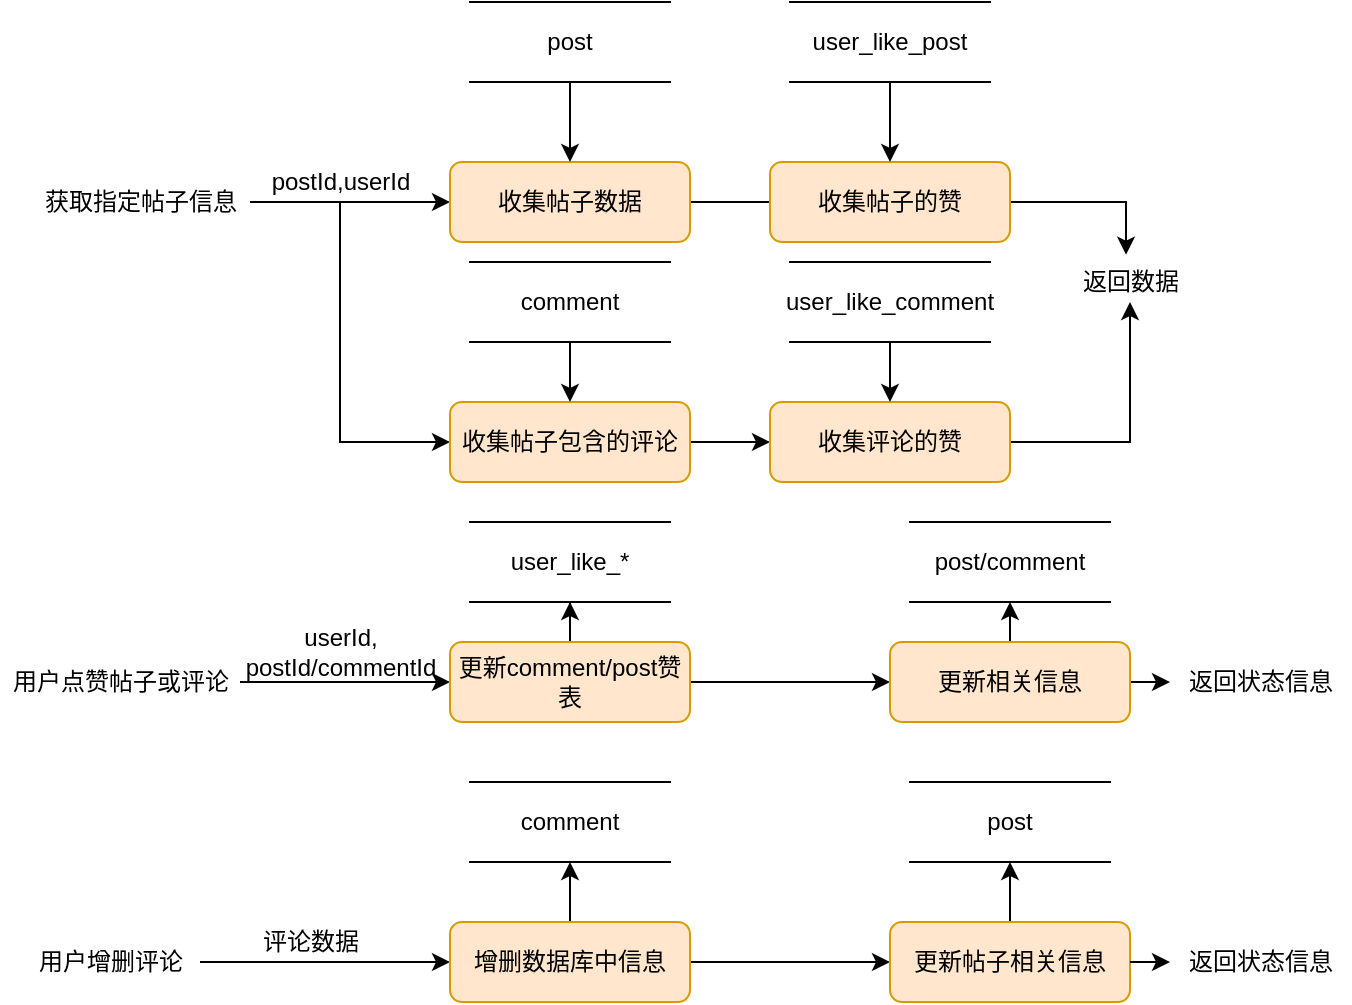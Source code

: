 <mxfile version="16.5.1" type="device"><diagram id="Uelsb5AczGIjq5M8WKng" name="第 1 页"><mxGraphModel dx="958" dy="734" grid="1" gridSize="10" guides="1" tooltips="1" connect="1" arrows="1" fold="1" page="1" pageScale="1" pageWidth="1920" pageHeight="1200" math="0" shadow="0"><root><mxCell id="0"/><mxCell id="1" parent="0"/><mxCell id="vBpqwtrbgv6sKkE5qOGQ-1" style="edgeStyle=orthogonalEdgeStyle;rounded=0;orthogonalLoop=1;jettySize=auto;html=1;entryX=0;entryY=0.5;entryDx=0;entryDy=0;" edge="1" parent="1" source="vBpqwtrbgv6sKkE5qOGQ-2" target="vBpqwtrbgv6sKkE5qOGQ-4"><mxGeometry relative="1" as="geometry"/></mxCell><mxCell id="vBpqwtrbgv6sKkE5qOGQ-2" value="获取指定帖子信息" style="text;html=1;align=center;verticalAlign=middle;resizable=0;points=[];autosize=1;strokeColor=none;fillColor=none;" vertex="1" parent="1"><mxGeometry x="110" y="230" width="110" height="20" as="geometry"/></mxCell><mxCell id="vBpqwtrbgv6sKkE5qOGQ-3" style="edgeStyle=orthogonalEdgeStyle;rounded=0;orthogonalLoop=1;jettySize=auto;html=1;exitX=1;exitY=0.5;exitDx=0;exitDy=0;entryX=0.467;entryY=-0.183;entryDx=0;entryDy=0;entryPerimeter=0;" edge="1" parent="1" source="vBpqwtrbgv6sKkE5qOGQ-4" target="vBpqwtrbgv6sKkE5qOGQ-15"><mxGeometry relative="1" as="geometry"/></mxCell><mxCell id="vBpqwtrbgv6sKkE5qOGQ-4" value="收集帖子数据" style="rounded=1;whiteSpace=wrap;html=1;fillColor=#ffe6cc;strokeColor=#d79b00;" vertex="1" parent="1"><mxGeometry x="320" y="220" width="120" height="40" as="geometry"/></mxCell><mxCell id="vBpqwtrbgv6sKkE5qOGQ-5" style="edgeStyle=orthogonalEdgeStyle;rounded=0;orthogonalLoop=1;jettySize=auto;html=1;entryX=0;entryY=0.5;entryDx=0;entryDy=0;" edge="1" parent="1" source="vBpqwtrbgv6sKkE5qOGQ-6" target="vBpqwtrbgv6sKkE5qOGQ-10"><mxGeometry relative="1" as="geometry"><Array as="points"><mxPoint x="265" y="360"/></Array></mxGeometry></mxCell><mxCell id="vBpqwtrbgv6sKkE5qOGQ-6" value="postId,userId" style="text;html=1;align=center;verticalAlign=middle;resizable=0;points=[];autosize=1;strokeColor=none;fillColor=none;" vertex="1" parent="1"><mxGeometry x="225" y="220" width="80" height="20" as="geometry"/></mxCell><mxCell id="vBpqwtrbgv6sKkE5qOGQ-7" style="edgeStyle=orthogonalEdgeStyle;rounded=0;orthogonalLoop=1;jettySize=auto;html=1;exitX=0.5;exitY=1;exitDx=0;exitDy=0;entryX=0.5;entryY=0;entryDx=0;entryDy=0;" edge="1" parent="1" source="vBpqwtrbgv6sKkE5qOGQ-8" target="vBpqwtrbgv6sKkE5qOGQ-4"><mxGeometry relative="1" as="geometry"/></mxCell><mxCell id="vBpqwtrbgv6sKkE5qOGQ-8" value="post" style="shape=partialRectangle;whiteSpace=wrap;html=1;left=0;right=0;fillColor=none;" vertex="1" parent="1"><mxGeometry x="330" y="140" width="100" height="40" as="geometry"/></mxCell><mxCell id="vBpqwtrbgv6sKkE5qOGQ-9" style="edgeStyle=orthogonalEdgeStyle;rounded=0;orthogonalLoop=1;jettySize=auto;html=1;exitX=1;exitY=0.5;exitDx=0;exitDy=0;entryX=0;entryY=0.5;entryDx=0;entryDy=0;" edge="1" parent="1" source="vBpqwtrbgv6sKkE5qOGQ-10" target="vBpqwtrbgv6sKkE5qOGQ-14"><mxGeometry relative="1" as="geometry"/></mxCell><mxCell id="vBpqwtrbgv6sKkE5qOGQ-10" value="收集帖子包含的评论" style="rounded=1;whiteSpace=wrap;html=1;fillColor=#ffe6cc;strokeColor=#d79b00;" vertex="1" parent="1"><mxGeometry x="320" y="340" width="120" height="40" as="geometry"/></mxCell><mxCell id="vBpqwtrbgv6sKkE5qOGQ-11" style="edgeStyle=orthogonalEdgeStyle;rounded=0;orthogonalLoop=1;jettySize=auto;html=1;exitX=0.5;exitY=1;exitDx=0;exitDy=0;entryX=0.5;entryY=0;entryDx=0;entryDy=0;" edge="1" parent="1" source="vBpqwtrbgv6sKkE5qOGQ-12" target="vBpqwtrbgv6sKkE5qOGQ-10"><mxGeometry relative="1" as="geometry"/></mxCell><mxCell id="vBpqwtrbgv6sKkE5qOGQ-12" value="comment" style="shape=partialRectangle;whiteSpace=wrap;html=1;left=0;right=0;fillColor=none;" vertex="1" parent="1"><mxGeometry x="330" y="270" width="100" height="40" as="geometry"/></mxCell><mxCell id="vBpqwtrbgv6sKkE5qOGQ-13" style="edgeStyle=orthogonalEdgeStyle;rounded=0;orthogonalLoop=1;jettySize=auto;html=1;" edge="1" parent="1" source="vBpqwtrbgv6sKkE5qOGQ-14" target="vBpqwtrbgv6sKkE5qOGQ-15"><mxGeometry relative="1" as="geometry"/></mxCell><mxCell id="vBpqwtrbgv6sKkE5qOGQ-14" value="收集评论的赞" style="rounded=1;whiteSpace=wrap;html=1;fillColor=#ffe6cc;strokeColor=#d79b00;" vertex="1" parent="1"><mxGeometry x="480" y="340" width="120" height="40" as="geometry"/></mxCell><mxCell id="vBpqwtrbgv6sKkE5qOGQ-15" value="返回数据" style="text;html=1;align=center;verticalAlign=middle;resizable=0;points=[];autosize=1;strokeColor=none;fillColor=none;" vertex="1" parent="1"><mxGeometry x="630" y="270" width="60" height="20" as="geometry"/></mxCell><mxCell id="vBpqwtrbgv6sKkE5qOGQ-16" style="edgeStyle=orthogonalEdgeStyle;rounded=0;orthogonalLoop=1;jettySize=auto;html=1;entryX=0;entryY=0.5;entryDx=0;entryDy=0;" edge="1" parent="1" source="vBpqwtrbgv6sKkE5qOGQ-17" target="vBpqwtrbgv6sKkE5qOGQ-20"><mxGeometry relative="1" as="geometry"/></mxCell><mxCell id="vBpqwtrbgv6sKkE5qOGQ-17" value="用户点赞帖子或评论" style="text;html=1;align=center;verticalAlign=middle;resizable=0;points=[];autosize=1;strokeColor=none;fillColor=none;" vertex="1" parent="1"><mxGeometry x="95" y="470" width="120" height="20" as="geometry"/></mxCell><mxCell id="vBpqwtrbgv6sKkE5qOGQ-18" style="edgeStyle=orthogonalEdgeStyle;rounded=0;orthogonalLoop=1;jettySize=auto;html=1;exitX=1;exitY=0.5;exitDx=0;exitDy=0;" edge="1" parent="1" source="vBpqwtrbgv6sKkE5qOGQ-20"><mxGeometry relative="1" as="geometry"><mxPoint x="540" y="480" as="targetPoint"/></mxGeometry></mxCell><mxCell id="vBpqwtrbgv6sKkE5qOGQ-19" style="edgeStyle=orthogonalEdgeStyle;rounded=0;orthogonalLoop=1;jettySize=auto;html=1;exitX=0.5;exitY=0;exitDx=0;exitDy=0;" edge="1" parent="1" source="vBpqwtrbgv6sKkE5qOGQ-20" target="vBpqwtrbgv6sKkE5qOGQ-21"><mxGeometry relative="1" as="geometry"/></mxCell><mxCell id="vBpqwtrbgv6sKkE5qOGQ-20" value="更新comment/post赞表" style="rounded=1;whiteSpace=wrap;html=1;fillColor=#ffe6cc;strokeColor=#d79b00;" vertex="1" parent="1"><mxGeometry x="320" y="460" width="120" height="40" as="geometry"/></mxCell><mxCell id="vBpqwtrbgv6sKkE5qOGQ-21" value="user_like_*" style="shape=partialRectangle;whiteSpace=wrap;html=1;left=0;right=0;fillColor=none;" vertex="1" parent="1"><mxGeometry x="330" y="400" width="100" height="40" as="geometry"/></mxCell><mxCell id="vBpqwtrbgv6sKkE5qOGQ-22" value="userId,&lt;br&gt;postId/commentId" style="text;html=1;align=center;verticalAlign=middle;resizable=0;points=[];autosize=1;strokeColor=none;fillColor=none;" vertex="1" parent="1"><mxGeometry x="210" y="450" width="110" height="30" as="geometry"/></mxCell><mxCell id="vBpqwtrbgv6sKkE5qOGQ-24" style="edgeStyle=orthogonalEdgeStyle;rounded=0;orthogonalLoop=1;jettySize=auto;html=1;exitX=0.5;exitY=0;exitDx=0;exitDy=0;entryX=0.5;entryY=1;entryDx=0;entryDy=0;" edge="1" parent="1" source="vBpqwtrbgv6sKkE5qOGQ-26" target="vBpqwtrbgv6sKkE5qOGQ-27"><mxGeometry relative="1" as="geometry"/></mxCell><mxCell id="vBpqwtrbgv6sKkE5qOGQ-25" style="edgeStyle=orthogonalEdgeStyle;rounded=0;orthogonalLoop=1;jettySize=auto;html=1;exitX=1;exitY=0.5;exitDx=0;exitDy=0;" edge="1" parent="1"><mxGeometry relative="1" as="geometry"><mxPoint x="680" y="480" as="targetPoint"/><mxPoint x="660" y="480" as="sourcePoint"/></mxGeometry></mxCell><mxCell id="vBpqwtrbgv6sKkE5qOGQ-26" value="更新相关信息" style="rounded=1;whiteSpace=wrap;html=1;fillColor=#ffe6cc;strokeColor=#d79b00;" vertex="1" parent="1"><mxGeometry x="540" y="460" width="120" height="40" as="geometry"/></mxCell><mxCell id="vBpqwtrbgv6sKkE5qOGQ-27" value="post/comment" style="shape=partialRectangle;whiteSpace=wrap;html=1;left=0;right=0;fillColor=none;" vertex="1" parent="1"><mxGeometry x="550" y="400" width="100" height="40" as="geometry"/></mxCell><mxCell id="vBpqwtrbgv6sKkE5qOGQ-28" value="返回状态信息" style="text;html=1;align=center;verticalAlign=middle;resizable=0;points=[];autosize=1;strokeColor=none;fillColor=none;" vertex="1" parent="1"><mxGeometry x="680" y="470" width="90" height="20" as="geometry"/></mxCell><mxCell id="vBpqwtrbgv6sKkE5qOGQ-29" style="edgeStyle=orthogonalEdgeStyle;rounded=0;orthogonalLoop=1;jettySize=auto;html=1;entryX=0;entryY=0.5;entryDx=0;entryDy=0;" edge="1" parent="1" source="vBpqwtrbgv6sKkE5qOGQ-30" target="vBpqwtrbgv6sKkE5qOGQ-33"><mxGeometry relative="1" as="geometry"/></mxCell><mxCell id="vBpqwtrbgv6sKkE5qOGQ-30" value="用户增删评论" style="text;html=1;align=center;verticalAlign=middle;resizable=0;points=[];autosize=1;strokeColor=none;fillColor=none;" vertex="1" parent="1"><mxGeometry x="105" y="610" width="90" height="20" as="geometry"/></mxCell><mxCell id="vBpqwtrbgv6sKkE5qOGQ-31" style="edgeStyle=orthogonalEdgeStyle;rounded=0;orthogonalLoop=1;jettySize=auto;html=1;exitX=0.5;exitY=0;exitDx=0;exitDy=0;entryX=0.5;entryY=1;entryDx=0;entryDy=0;" edge="1" parent="1" source="vBpqwtrbgv6sKkE5qOGQ-33" target="vBpqwtrbgv6sKkE5qOGQ-35"><mxGeometry relative="1" as="geometry"/></mxCell><mxCell id="vBpqwtrbgv6sKkE5qOGQ-32" style="edgeStyle=orthogonalEdgeStyle;rounded=0;orthogonalLoop=1;jettySize=auto;html=1;exitX=1;exitY=0.5;exitDx=0;exitDy=0;entryX=0;entryY=0.5;entryDx=0;entryDy=0;" edge="1" parent="1" source="vBpqwtrbgv6sKkE5qOGQ-33" target="vBpqwtrbgv6sKkE5qOGQ-37"><mxGeometry relative="1" as="geometry"/></mxCell><mxCell id="vBpqwtrbgv6sKkE5qOGQ-33" value="增删数据库中信息" style="rounded=1;whiteSpace=wrap;html=1;fillColor=#ffe6cc;strokeColor=#d79b00;" vertex="1" parent="1"><mxGeometry x="320" y="600" width="120" height="40" as="geometry"/></mxCell><mxCell id="vBpqwtrbgv6sKkE5qOGQ-34" value="评论数据" style="text;html=1;align=center;verticalAlign=middle;resizable=0;points=[];autosize=1;strokeColor=none;fillColor=none;" vertex="1" parent="1"><mxGeometry x="220" y="600" width="60" height="20" as="geometry"/></mxCell><mxCell id="vBpqwtrbgv6sKkE5qOGQ-35" value="comment" style="shape=partialRectangle;whiteSpace=wrap;html=1;left=0;right=0;fillColor=none;" vertex="1" parent="1"><mxGeometry x="330" y="530" width="100" height="40" as="geometry"/></mxCell><mxCell id="vBpqwtrbgv6sKkE5qOGQ-36" style="edgeStyle=orthogonalEdgeStyle;rounded=0;orthogonalLoop=1;jettySize=auto;html=1;exitX=0.5;exitY=0;exitDx=0;exitDy=0;" edge="1" parent="1" source="vBpqwtrbgv6sKkE5qOGQ-37" target="vBpqwtrbgv6sKkE5qOGQ-40"><mxGeometry relative="1" as="geometry"/></mxCell><mxCell id="vBpqwtrbgv6sKkE5qOGQ-37" value="更新帖子相关信息" style="rounded=1;whiteSpace=wrap;html=1;fillColor=#ffe6cc;strokeColor=#d79b00;" vertex="1" parent="1"><mxGeometry x="540" y="600" width="120" height="40" as="geometry"/></mxCell><mxCell id="vBpqwtrbgv6sKkE5qOGQ-38" style="edgeStyle=orthogonalEdgeStyle;rounded=0;orthogonalLoop=1;jettySize=auto;html=1;exitX=1;exitY=0.5;exitDx=0;exitDy=0;" edge="1" parent="1"><mxGeometry relative="1" as="geometry"><mxPoint x="680" y="620" as="targetPoint"/><mxPoint x="660" y="620" as="sourcePoint"/></mxGeometry></mxCell><mxCell id="vBpqwtrbgv6sKkE5qOGQ-39" value="返回状态信息" style="text;html=1;align=center;verticalAlign=middle;resizable=0;points=[];autosize=1;strokeColor=none;fillColor=none;" vertex="1" parent="1"><mxGeometry x="680" y="610" width="90" height="20" as="geometry"/></mxCell><mxCell id="vBpqwtrbgv6sKkE5qOGQ-40" value="post" style="shape=partialRectangle;whiteSpace=wrap;html=1;left=0;right=0;fillColor=none;" vertex="1" parent="1"><mxGeometry x="550" y="530" width="100" height="40" as="geometry"/></mxCell><mxCell id="vBpqwtrbgv6sKkE5qOGQ-42" style="edgeStyle=orthogonalEdgeStyle;rounded=0;orthogonalLoop=1;jettySize=auto;html=1;exitX=0.5;exitY=1;exitDx=0;exitDy=0;entryX=0.5;entryY=0;entryDx=0;entryDy=0;" edge="1" parent="1" source="vBpqwtrbgv6sKkE5qOGQ-41" target="vBpqwtrbgv6sKkE5qOGQ-14"><mxGeometry relative="1" as="geometry"/></mxCell><mxCell id="vBpqwtrbgv6sKkE5qOGQ-41" value="user_like_comment" style="shape=partialRectangle;whiteSpace=wrap;html=1;left=0;right=0;fillColor=none;" vertex="1" parent="1"><mxGeometry x="490" y="270" width="100" height="40" as="geometry"/></mxCell><mxCell id="vBpqwtrbgv6sKkE5qOGQ-43" value="收集帖子的赞" style="rounded=1;whiteSpace=wrap;html=1;fillColor=#ffe6cc;strokeColor=#d79b00;" vertex="1" parent="1"><mxGeometry x="480" y="220" width="120" height="40" as="geometry"/></mxCell><mxCell id="vBpqwtrbgv6sKkE5qOGQ-45" style="edgeStyle=orthogonalEdgeStyle;rounded=0;orthogonalLoop=1;jettySize=auto;html=1;exitX=0.5;exitY=1;exitDx=0;exitDy=0;" edge="1" parent="1" source="vBpqwtrbgv6sKkE5qOGQ-44" target="vBpqwtrbgv6sKkE5qOGQ-43"><mxGeometry relative="1" as="geometry"/></mxCell><mxCell id="vBpqwtrbgv6sKkE5qOGQ-44" value="user_like_post" style="shape=partialRectangle;whiteSpace=wrap;html=1;left=0;right=0;fillColor=none;" vertex="1" parent="1"><mxGeometry x="490" y="140" width="100" height="40" as="geometry"/></mxCell></root></mxGraphModel></diagram></mxfile>